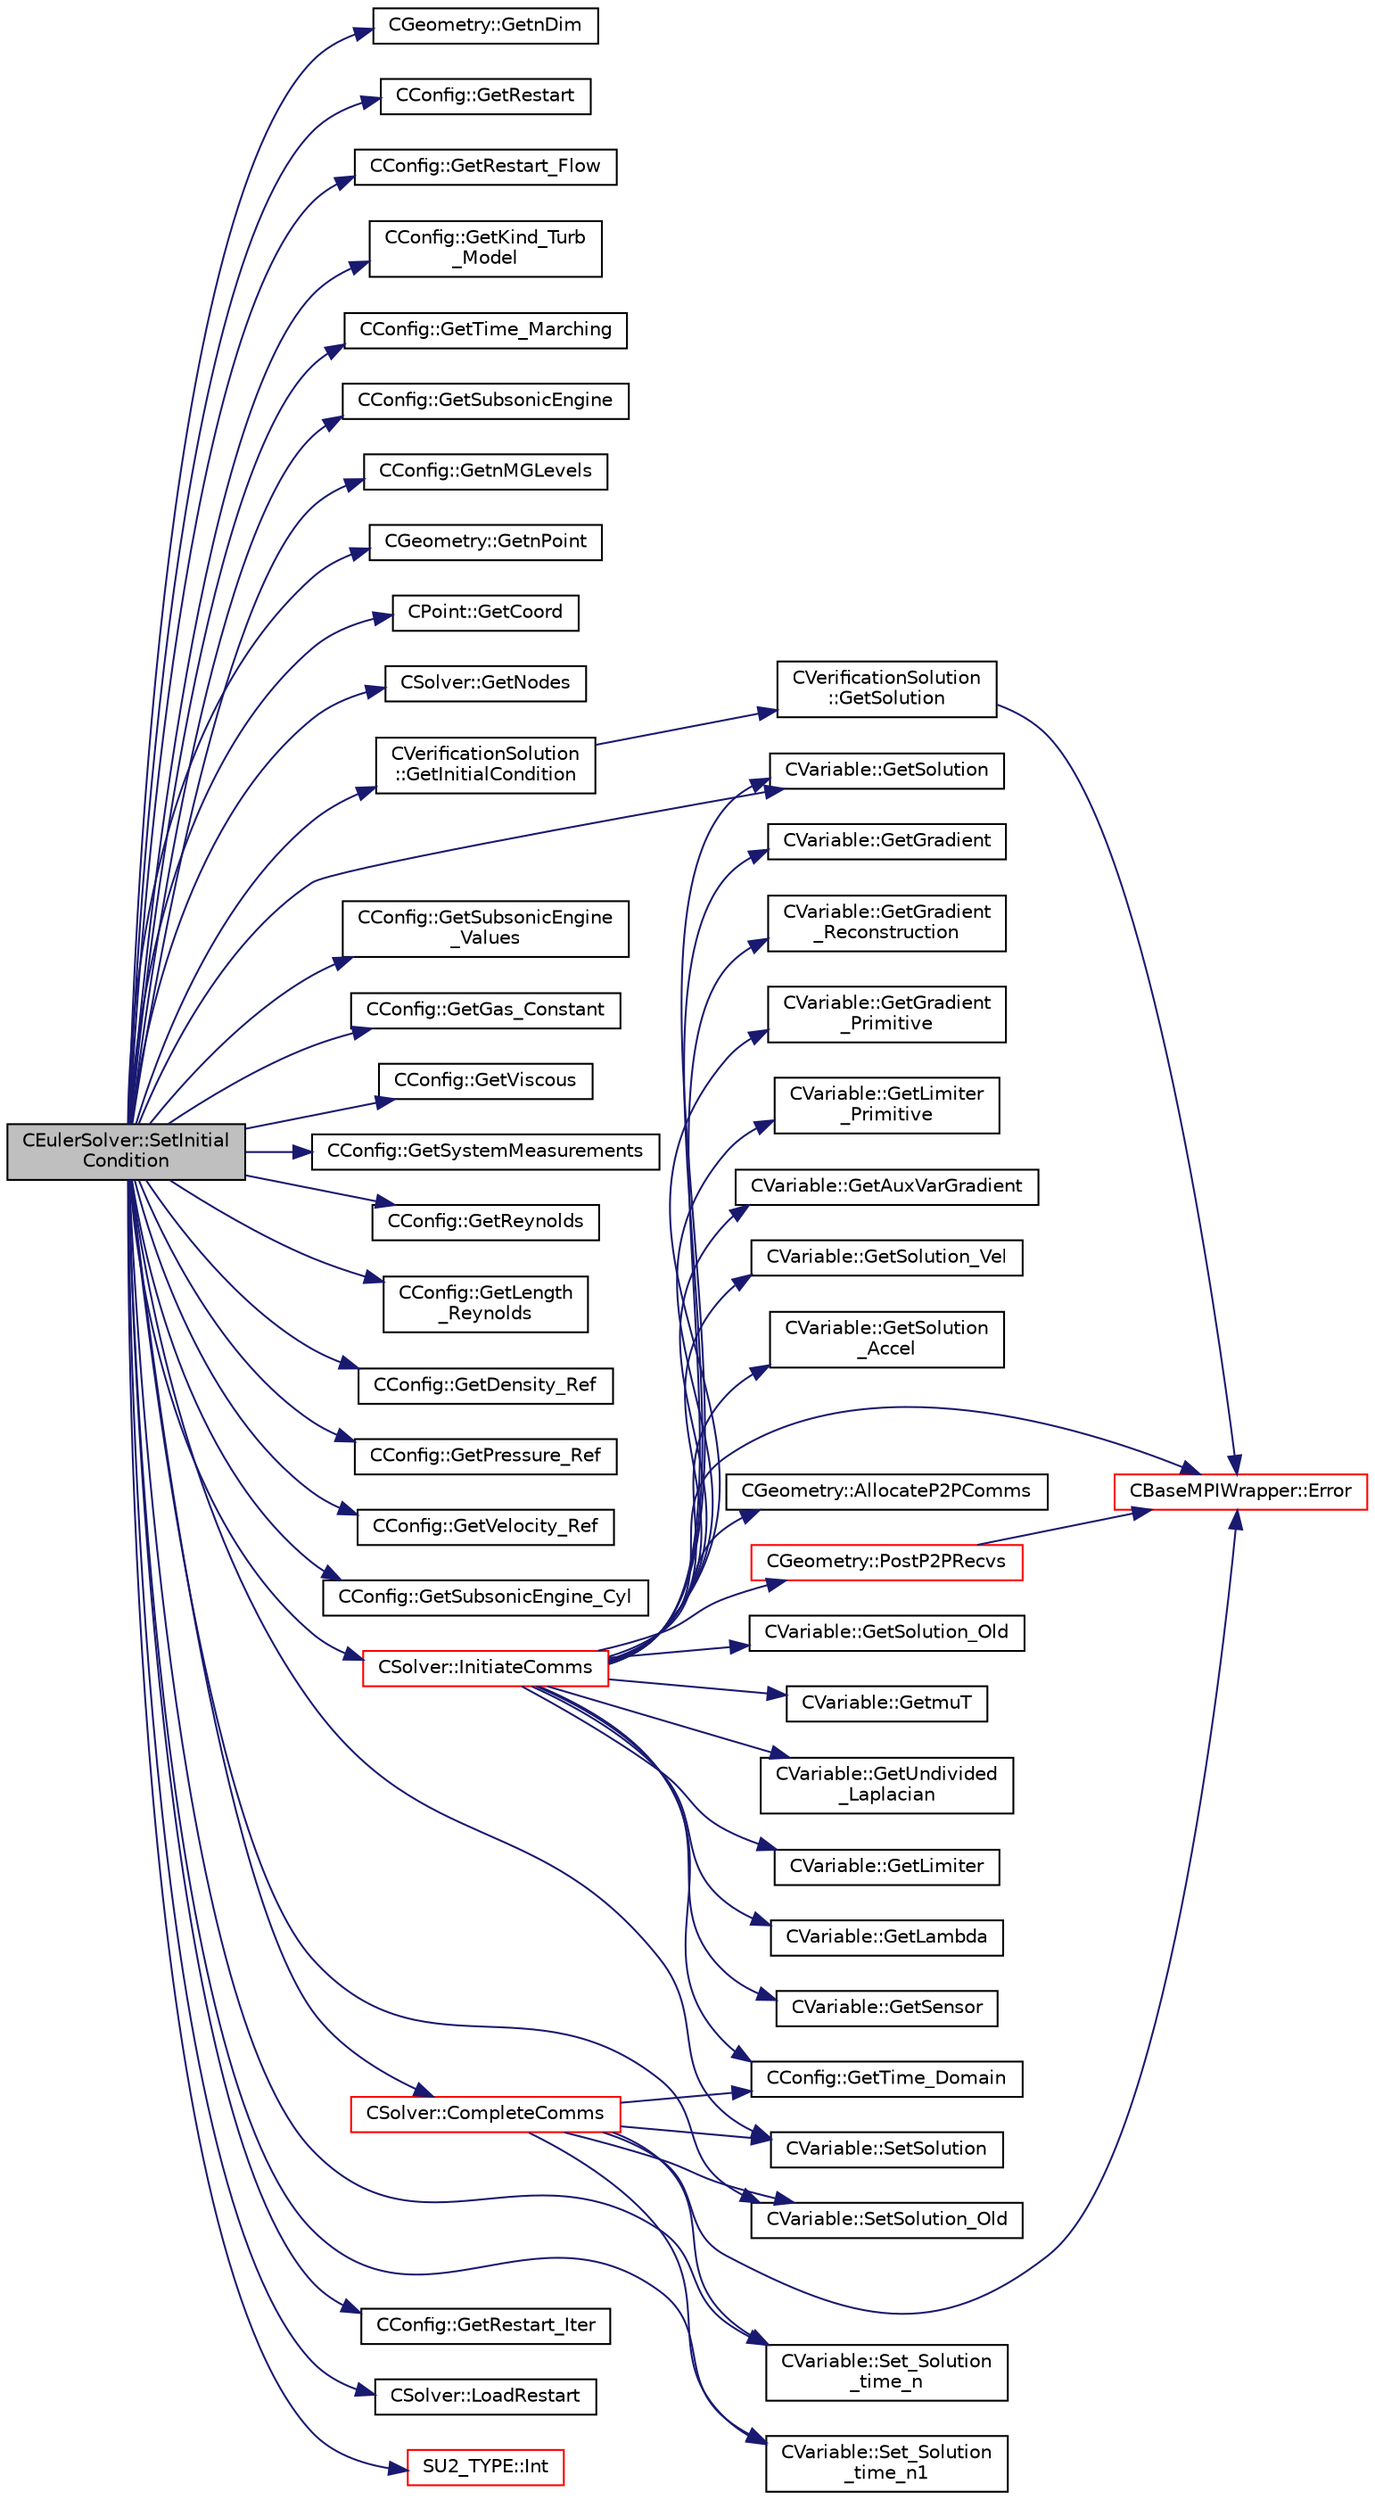 digraph "CEulerSolver::SetInitialCondition"
{
  edge [fontname="Helvetica",fontsize="10",labelfontname="Helvetica",labelfontsize="10"];
  node [fontname="Helvetica",fontsize="10",shape=record];
  rankdir="LR";
  Node3072 [label="CEulerSolver::SetInitial\lCondition",height=0.2,width=0.4,color="black", fillcolor="grey75", style="filled", fontcolor="black"];
  Node3072 -> Node3073 [color="midnightblue",fontsize="10",style="solid",fontname="Helvetica"];
  Node3073 [label="CGeometry::GetnDim",height=0.2,width=0.4,color="black", fillcolor="white", style="filled",URL="$class_c_geometry.html#a2af01006c0c4f74ba089582f1a3587fe",tooltip="Get number of coordinates. "];
  Node3072 -> Node3074 [color="midnightblue",fontsize="10",style="solid",fontname="Helvetica"];
  Node3074 [label="CConfig::GetRestart",height=0.2,width=0.4,color="black", fillcolor="white", style="filled",URL="$class_c_config.html#ae2c8a1c09ca98735256b4ed53642ada5",tooltip="Provides the restart information. "];
  Node3072 -> Node3075 [color="midnightblue",fontsize="10",style="solid",fontname="Helvetica"];
  Node3075 [label="CConfig::GetRestart_Flow",height=0.2,width=0.4,color="black", fillcolor="white", style="filled",URL="$class_c_config.html#a1d6062b05bfbe6e40564b6a92ec69bb7",tooltip="For some problems like adjoint or the linearized equations it is necessary to restart the flow soluti..."];
  Node3072 -> Node3076 [color="midnightblue",fontsize="10",style="solid",fontname="Helvetica"];
  Node3076 [label="CConfig::GetKind_Turb\l_Model",height=0.2,width=0.4,color="black", fillcolor="white", style="filled",URL="$class_c_config.html#a40aaed07fc5844d505d2c0b7076594d7",tooltip="Get the kind of the turbulence model. "];
  Node3072 -> Node3077 [color="midnightblue",fontsize="10",style="solid",fontname="Helvetica"];
  Node3077 [label="CConfig::GetTime_Marching",height=0.2,width=0.4,color="black", fillcolor="white", style="filled",URL="$class_c_config.html#a864d499ce740184803607801c47abda7",tooltip="Provides information about the time integration, and change the write in the output files information..."];
  Node3072 -> Node3078 [color="midnightblue",fontsize="10",style="solid",fontname="Helvetica"];
  Node3078 [label="CConfig::GetSubsonicEngine",height=0.2,width=0.4,color="black", fillcolor="white", style="filled",URL="$class_c_config.html#a87725df882faebf7d9429a1aff97f2c3",tooltip="Divide the rectbles and hexahedron. "];
  Node3072 -> Node3079 [color="midnightblue",fontsize="10",style="solid",fontname="Helvetica"];
  Node3079 [label="CConfig::GetnMGLevels",height=0.2,width=0.4,color="black", fillcolor="white", style="filled",URL="$class_c_config.html#aea7f78497a5cd863bd065391232329fd",tooltip="Get the number of multigrid levels. "];
  Node3072 -> Node3080 [color="midnightblue",fontsize="10",style="solid",fontname="Helvetica"];
  Node3080 [label="CGeometry::GetnPoint",height=0.2,width=0.4,color="black", fillcolor="white", style="filled",URL="$class_c_geometry.html#aa68b666b38f4d2c7021736ae86940f44",tooltip="Get number of points. "];
  Node3072 -> Node3081 [color="midnightblue",fontsize="10",style="solid",fontname="Helvetica"];
  Node3081 [label="CPoint::GetCoord",height=0.2,width=0.4,color="black", fillcolor="white", style="filled",URL="$class_c_point.html#a95fe081d22e96e190cb3edcbf0d6525f",tooltip="Get the coordinates dor the control volume. "];
  Node3072 -> Node3082 [color="midnightblue",fontsize="10",style="solid",fontname="Helvetica"];
  Node3082 [label="CSolver::GetNodes",height=0.2,width=0.4,color="black", fillcolor="white", style="filled",URL="$class_c_solver.html#af3198e52a2ea377bb765647b5e697197",tooltip="Allow outside access to the nodes of the solver, containing conservatives, primitives, etc. "];
  Node3072 -> Node3083 [color="midnightblue",fontsize="10",style="solid",fontname="Helvetica"];
  Node3083 [label="CVariable::GetSolution",height=0.2,width=0.4,color="black", fillcolor="white", style="filled",URL="$class_c_variable.html#a261483e39c23c1de7cb9aea7e917c121",tooltip="Get the solution. "];
  Node3072 -> Node3084 [color="midnightblue",fontsize="10",style="solid",fontname="Helvetica"];
  Node3084 [label="CVerificationSolution\l::GetInitialCondition",height=0.2,width=0.4,color="black", fillcolor="white", style="filled",URL="$class_c_verification_solution.html#ae0d9099de6019292409ff4a51ec0be4e",tooltip="Get the exact solution at the current position and t = 0. "];
  Node3084 -> Node3085 [color="midnightblue",fontsize="10",style="solid",fontname="Helvetica"];
  Node3085 [label="CVerificationSolution\l::GetSolution",height=0.2,width=0.4,color="black", fillcolor="white", style="filled",URL="$class_c_verification_solution.html#ab164e273b6f703a9a3439db2dcd82c2d",tooltip="Get the exact solution at the current position and time. "];
  Node3085 -> Node3086 [color="midnightblue",fontsize="10",style="solid",fontname="Helvetica"];
  Node3086 [label="CBaseMPIWrapper::Error",height=0.2,width=0.4,color="red", fillcolor="white", style="filled",URL="$class_c_base_m_p_i_wrapper.html#a04457c47629bda56704e6a8804833eeb"];
  Node3072 -> Node3088 [color="midnightblue",fontsize="10",style="solid",fontname="Helvetica"];
  Node3088 [label="CConfig::GetSubsonicEngine\l_Values",height=0.2,width=0.4,color="black", fillcolor="white", style="filled",URL="$class_c_config.html#a564ef0e7ea91bf1990edfd9bd283c47c",tooltip="Get the values of subsonic engine. "];
  Node3072 -> Node3089 [color="midnightblue",fontsize="10",style="solid",fontname="Helvetica"];
  Node3089 [label="CConfig::GetGas_Constant",height=0.2,width=0.4,color="black", fillcolor="white", style="filled",URL="$class_c_config.html#acc01ed919b224cf1c8419848ba157332",tooltip="Get the value of specific gas constant. "];
  Node3072 -> Node3090 [color="midnightblue",fontsize="10",style="solid",fontname="Helvetica"];
  Node3090 [label="CConfig::GetViscous",height=0.2,width=0.4,color="black", fillcolor="white", style="filled",URL="$class_c_config.html#a2e9af0bd3e1f5ed865e81b627e94a662",tooltip="Determines if problem is viscous. "];
  Node3072 -> Node3091 [color="midnightblue",fontsize="10",style="solid",fontname="Helvetica"];
  Node3091 [label="CConfig::GetSystemMeasurements",height=0.2,width=0.4,color="black", fillcolor="white", style="filled",URL="$class_c_config.html#afbc5c2467fd51eafa6e05e5bda7d3d3e",tooltip="Governing equations of the flow (it can be different from the run time equation). ..."];
  Node3072 -> Node3092 [color="midnightblue",fontsize="10",style="solid",fontname="Helvetica"];
  Node3092 [label="CConfig::GetReynolds",height=0.2,width=0.4,color="black", fillcolor="white", style="filled",URL="$class_c_config.html#a43d642b59f0e1dae7abd613f337f5cf4",tooltip="Get the Reynolds number. Dimensionless number that gives a measure of the ratio of inertial forces to..."];
  Node3072 -> Node3093 [color="midnightblue",fontsize="10",style="solid",fontname="Helvetica"];
  Node3093 [label="CConfig::GetLength\l_Reynolds",height=0.2,width=0.4,color="black", fillcolor="white", style="filled",URL="$class_c_config.html#a07e07baa3b8259bfa545fd1de2fac74a",tooltip="Get the value of the Reynolds length. "];
  Node3072 -> Node3094 [color="midnightblue",fontsize="10",style="solid",fontname="Helvetica"];
  Node3094 [label="CConfig::GetDensity_Ref",height=0.2,width=0.4,color="black", fillcolor="white", style="filled",URL="$class_c_config.html#a8cc3d7d06d995bf315cbed96412a9b7e",tooltip="Get the value of the reference density for non-dimensionalization. "];
  Node3072 -> Node3095 [color="midnightblue",fontsize="10",style="solid",fontname="Helvetica"];
  Node3095 [label="CConfig::GetPressure_Ref",height=0.2,width=0.4,color="black", fillcolor="white", style="filled",URL="$class_c_config.html#a39147c417b27ad7df00efea4ea1fcecc",tooltip="Get the value of the reference pressure for non-dimensionalization. "];
  Node3072 -> Node3096 [color="midnightblue",fontsize="10",style="solid",fontname="Helvetica"];
  Node3096 [label="CConfig::GetVelocity_Ref",height=0.2,width=0.4,color="black", fillcolor="white", style="filled",URL="$class_c_config.html#a8f2c6f68c1e3756237596a7274e713f4",tooltip="Get the value of the reference velocity for non-dimensionalization. "];
  Node3072 -> Node3097 [color="midnightblue",fontsize="10",style="solid",fontname="Helvetica"];
  Node3097 [label="CConfig::GetSubsonicEngine_Cyl",height=0.2,width=0.4,color="black", fillcolor="white", style="filled",URL="$class_c_config.html#acfea984621db3d9cc5ef64595df6e4f6",tooltip="Get the cycle of a subsonic engine. "];
  Node3072 -> Node3098 [color="midnightblue",fontsize="10",style="solid",fontname="Helvetica"];
  Node3098 [label="CVariable::SetSolution",height=0.2,width=0.4,color="black", fillcolor="white", style="filled",URL="$class_c_variable.html#a22fbbd7bc6491672843000644a05c6a5",tooltip="Set the value of the solution, all variables. "];
  Node3072 -> Node3099 [color="midnightblue",fontsize="10",style="solid",fontname="Helvetica"];
  Node3099 [label="CVariable::SetSolution_Old",height=0.2,width=0.4,color="black", fillcolor="white", style="filled",URL="$class_c_variable.html#a6ee4d8d450971204cc054a33d6473732",tooltip="Set the value of the old solution. "];
  Node3072 -> Node3100 [color="midnightblue",fontsize="10",style="solid",fontname="Helvetica"];
  Node3100 [label="CSolver::InitiateComms",height=0.2,width=0.4,color="red", fillcolor="white", style="filled",URL="$class_c_solver.html#a68ef94bc50683bd1f1d750b4a8cb7351",tooltip="Routine to load a solver quantity into the data structures for MPI point-to-point communication and t..."];
  Node3100 -> Node3101 [color="midnightblue",fontsize="10",style="solid",fontname="Helvetica"];
  Node3101 [label="CConfig::GetTime_Domain",height=0.2,width=0.4,color="black", fillcolor="white", style="filled",URL="$class_c_config.html#a6a11350b3c8d7577318be43cda6f7292",tooltip="Check if the multizone problem is solved for time domain. "];
  Node3100 -> Node3086 [color="midnightblue",fontsize="10",style="solid",fontname="Helvetica"];
  Node3100 -> Node3102 [color="midnightblue",fontsize="10",style="solid",fontname="Helvetica"];
  Node3102 [label="CGeometry::AllocateP2PComms",height=0.2,width=0.4,color="black", fillcolor="white", style="filled",URL="$class_c_geometry.html#ab8d78a9f4017431b7542e154f58a7e63",tooltip="Routine to allocate buffers for point-to-point MPI communications. Also called to dynamically realloc..."];
  Node3100 -> Node3103 [color="midnightblue",fontsize="10",style="solid",fontname="Helvetica"];
  Node3103 [label="CGeometry::PostP2PRecvs",height=0.2,width=0.4,color="red", fillcolor="white", style="filled",URL="$class_c_geometry.html#a35dd847b43dad069e3d73e376a0f32fb",tooltip="Routine to launch non-blocking recvs only for all point-to-point communication with neighboring parti..."];
  Node3103 -> Node3086 [color="midnightblue",fontsize="10",style="solid",fontname="Helvetica"];
  Node3100 -> Node3083 [color="midnightblue",fontsize="10",style="solid",fontname="Helvetica"];
  Node3100 -> Node3105 [color="midnightblue",fontsize="10",style="solid",fontname="Helvetica"];
  Node3105 [label="CVariable::GetSolution_Old",height=0.2,width=0.4,color="black", fillcolor="white", style="filled",URL="$class_c_variable.html#a70a9df6b6cc631f9c3b9a3ef7b3ecfe4",tooltip="Get the old solution of the problem (Runge-Kutta method) "];
  Node3100 -> Node3106 [color="midnightblue",fontsize="10",style="solid",fontname="Helvetica"];
  Node3106 [label="CVariable::GetmuT",height=0.2,width=0.4,color="black", fillcolor="white", style="filled",URL="$class_c_variable.html#ad35ee29420764dda0bbb574f7a7253e7",tooltip="Get the value of the eddy viscosity. "];
  Node3100 -> Node3107 [color="midnightblue",fontsize="10",style="solid",fontname="Helvetica"];
  Node3107 [label="CVariable::GetUndivided\l_Laplacian",height=0.2,width=0.4,color="black", fillcolor="white", style="filled",URL="$class_c_variable.html#a1dd90f7826e65b6b9fe15becaf82b1af",tooltip="Get the undivided laplacian of the solution. "];
  Node3100 -> Node3108 [color="midnightblue",fontsize="10",style="solid",fontname="Helvetica"];
  Node3108 [label="CVariable::GetLimiter",height=0.2,width=0.4,color="black", fillcolor="white", style="filled",URL="$class_c_variable.html#a9575966f5c250fca5f6c6ff4f2dd7558",tooltip="Get the value of the slope limiter. "];
  Node3100 -> Node3109 [color="midnightblue",fontsize="10",style="solid",fontname="Helvetica"];
  Node3109 [label="CVariable::GetLambda",height=0.2,width=0.4,color="black", fillcolor="white", style="filled",URL="$class_c_variable.html#af0b6afbd2666eab791d902f50fc3e869",tooltip="Get the value of the spectral radius. "];
  Node3100 -> Node3110 [color="midnightblue",fontsize="10",style="solid",fontname="Helvetica"];
  Node3110 [label="CVariable::GetSensor",height=0.2,width=0.4,color="black", fillcolor="white", style="filled",URL="$class_c_variable.html#afec545423f883bcd961ac9f1e5d18dd2",tooltip="Get the pressure sensor. "];
  Node3100 -> Node3111 [color="midnightblue",fontsize="10",style="solid",fontname="Helvetica"];
  Node3111 [label="CVariable::GetGradient",height=0.2,width=0.4,color="black", fillcolor="white", style="filled",URL="$class_c_variable.html#a7b58da4a928d622e7c2d4b4db047769d",tooltip="Get the value of the solution gradient. "];
  Node3100 -> Node3112 [color="midnightblue",fontsize="10",style="solid",fontname="Helvetica"];
  Node3112 [label="CVariable::GetGradient\l_Reconstruction",height=0.2,width=0.4,color="black", fillcolor="white", style="filled",URL="$class_c_variable.html#a977f02338e95faf16da03dceb858d21b",tooltip="Get the value of the primitive gradient for MUSCL reconstruction. "];
  Node3100 -> Node3113 [color="midnightblue",fontsize="10",style="solid",fontname="Helvetica"];
  Node3113 [label="CVariable::GetGradient\l_Primitive",height=0.2,width=0.4,color="black", fillcolor="white", style="filled",URL="$class_c_variable.html#a8b7f4e020a837b1fe639e8d875f964d5",tooltip="A virtual member. "];
  Node3100 -> Node3114 [color="midnightblue",fontsize="10",style="solid",fontname="Helvetica"];
  Node3114 [label="CVariable::GetLimiter\l_Primitive",height=0.2,width=0.4,color="black", fillcolor="white", style="filled",URL="$class_c_variable.html#a16ceb9b6d42113b37bb6f19652b22ed4",tooltip="A virtual member. "];
  Node3100 -> Node3115 [color="midnightblue",fontsize="10",style="solid",fontname="Helvetica"];
  Node3115 [label="CVariable::GetAuxVarGradient",height=0.2,width=0.4,color="black", fillcolor="white", style="filled",URL="$class_c_variable.html#a834d120ef94368df0db7b3b96a7a324c",tooltip="Get the gradient of the auxiliary variable. "];
  Node3100 -> Node3116 [color="midnightblue",fontsize="10",style="solid",fontname="Helvetica"];
  Node3116 [label="CVariable::GetSolution_Vel",height=0.2,width=0.4,color="black", fillcolor="white", style="filled",URL="$class_c_variable.html#ae403ee21871629716cbabead1c587dac",tooltip="Get the velocity (Structural Analysis). "];
  Node3100 -> Node3117 [color="midnightblue",fontsize="10",style="solid",fontname="Helvetica"];
  Node3117 [label="CVariable::GetSolution\l_Accel",height=0.2,width=0.4,color="black", fillcolor="white", style="filled",URL="$class_c_variable.html#aef2fdf091198070a00d12cdb4dea3ff6",tooltip="Get the acceleration (Structural Analysis). "];
  Node3072 -> Node3127 [color="midnightblue",fontsize="10",style="solid",fontname="Helvetica"];
  Node3127 [label="CSolver::CompleteComms",height=0.2,width=0.4,color="red", fillcolor="white", style="filled",URL="$class_c_solver.html#a8d3046ad54e177f0705a2bff99c1cf16",tooltip="Routine to complete the set of non-blocking communications launched by InitiateComms() and unpacking ..."];
  Node3127 -> Node3098 [color="midnightblue",fontsize="10",style="solid",fontname="Helvetica"];
  Node3127 -> Node3099 [color="midnightblue",fontsize="10",style="solid",fontname="Helvetica"];
  Node3127 -> Node3101 [color="midnightblue",fontsize="10",style="solid",fontname="Helvetica"];
  Node3127 -> Node3141 [color="midnightblue",fontsize="10",style="solid",fontname="Helvetica"];
  Node3141 [label="CVariable::Set_Solution\l_time_n",height=0.2,width=0.4,color="black", fillcolor="white", style="filled",URL="$class_c_variable.html#abf55f051089ec13d9c0422ed3389a9dc",tooltip="Set the variable solution at time n. "];
  Node3127 -> Node3147 [color="midnightblue",fontsize="10",style="solid",fontname="Helvetica"];
  Node3147 [label="CVariable::Set_Solution\l_time_n1",height=0.2,width=0.4,color="black", fillcolor="white", style="filled",URL="$class_c_variable.html#a527a337871bb37c3bb2df40c2b946884",tooltip="Set the variable solution at time n-1. "];
  Node3127 -> Node3086 [color="midnightblue",fontsize="10",style="solid",fontname="Helvetica"];
  Node3072 -> Node3149 [color="midnightblue",fontsize="10",style="solid",fontname="Helvetica"];
  Node3149 [label="CConfig::GetRestart_Iter",height=0.2,width=0.4,color="black", fillcolor="white", style="filled",URL="$class_c_config.html#adc13797fe94c17845a382dc34f706cfb",tooltip="Get the restart iteration. "];
  Node3072 -> Node3141 [color="midnightblue",fontsize="10",style="solid",fontname="Helvetica"];
  Node3072 -> Node3147 [color="midnightblue",fontsize="10",style="solid",fontname="Helvetica"];
  Node3072 -> Node3150 [color="midnightblue",fontsize="10",style="solid",fontname="Helvetica"];
  Node3150 [label="CSolver::LoadRestart",height=0.2,width=0.4,color="black", fillcolor="white", style="filled",URL="$class_c_solver.html#a61c87a4ff51926361e18797c49204e72",tooltip="A virtual member. "];
  Node3072 -> Node3151 [color="midnightblue",fontsize="10",style="solid",fontname="Helvetica"];
  Node3151 [label="SU2_TYPE::Int",height=0.2,width=0.4,color="red", fillcolor="white", style="filled",URL="$namespace_s_u2___t_y_p_e.html#a6b48817766d8a6486caa2807a52f6bae",tooltip="Casts the primitive value to int (uses GetValue, already implemented for each type). "];
}
